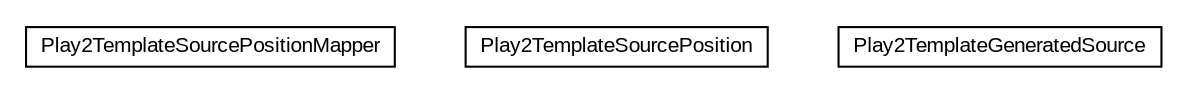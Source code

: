 #!/usr/local/bin/dot
#
# Class diagram 
# Generated by UMLGraph version R5_6-24-gf6e263 (http://www.umlgraph.org/)
#

digraph G {
	edge [fontname="arial",fontsize=10,labelfontname="arial",labelfontsize=10];
	node [fontname="arial",fontsize=10,shape=plaintext];
	nodesep=0.25;
	ranksep=0.5;
	// com.google.code.play2.spm.template.Play2TemplateSourcePositionMapper
	c15 [label=<<table title="com.google.code.play2.spm.template.Play2TemplateSourcePositionMapper" border="0" cellborder="1" cellspacing="0" cellpadding="2" port="p" href="./Play2TemplateSourcePositionMapper.html">
		<tr><td><table border="0" cellspacing="0" cellpadding="1">
<tr><td align="center" balign="center"> Play2TemplateSourcePositionMapper </td></tr>
		</table></td></tr>
		</table>>, URL="./Play2TemplateSourcePositionMapper.html", fontname="arial", fontcolor="black", fontsize=10.0];
	// com.google.code.play2.spm.template.Play2TemplateSourcePosition
	c16 [label=<<table title="com.google.code.play2.spm.template.Play2TemplateSourcePosition" border="0" cellborder="1" cellspacing="0" cellpadding="2" port="p" href="./Play2TemplateSourcePosition.html">
		<tr><td><table border="0" cellspacing="0" cellpadding="1">
<tr><td align="center" balign="center"> Play2TemplateSourcePosition </td></tr>
		</table></td></tr>
		</table>>, URL="./Play2TemplateSourcePosition.html", fontname="arial", fontcolor="black", fontsize=10.0];
	// com.google.code.play2.spm.template.Play2TemplateGeneratedSource
	c17 [label=<<table title="com.google.code.play2.spm.template.Play2TemplateGeneratedSource" border="0" cellborder="1" cellspacing="0" cellpadding="2" port="p" href="./Play2TemplateGeneratedSource.html">
		<tr><td><table border="0" cellspacing="0" cellpadding="1">
<tr><td align="center" balign="center"> Play2TemplateGeneratedSource </td></tr>
		</table></td></tr>
		</table>>, URL="./Play2TemplateGeneratedSource.html", fontname="arial", fontcolor="black", fontsize=10.0];
}

